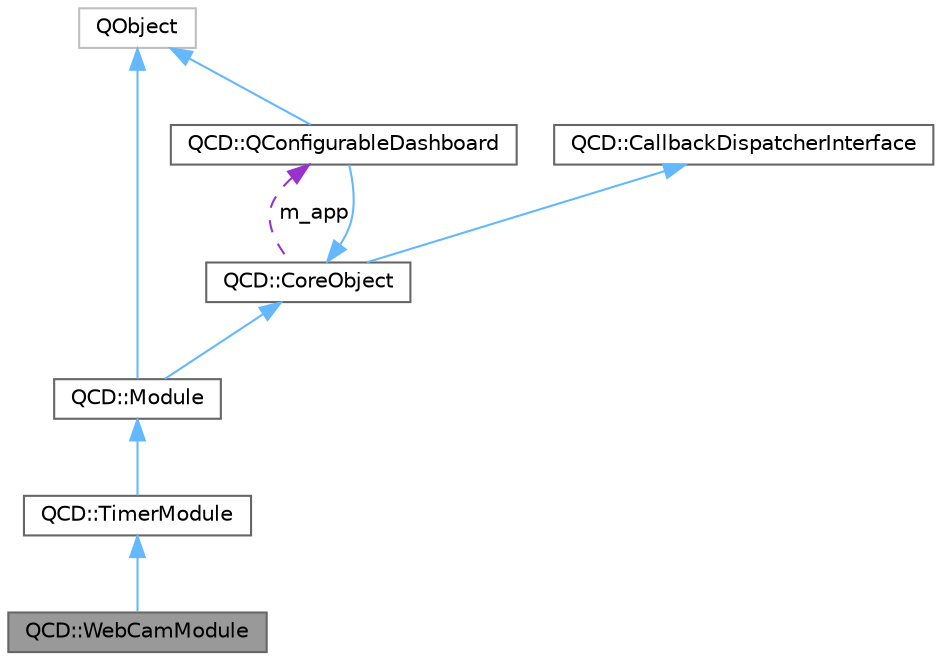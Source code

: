 digraph "QCD::WebCamModule"
{
 // LATEX_PDF_SIZE
  bgcolor="transparent";
  edge [fontname=Helvetica,fontsize=10,labelfontname=Helvetica,labelfontsize=10];
  node [fontname=Helvetica,fontsize=10,shape=box,height=0.2,width=0.4];
  Node1 [label="QCD::WebCamModule",height=0.2,width=0.4,color="gray40", fillcolor="grey60", style="filled", fontcolor="black",tooltip="Populates the image data structure with the webcam."];
  Node2 -> Node1 [dir="back",color="steelblue1",style="solid"];
  Node2 [label="QCD::TimerModule",height=0.2,width=0.4,color="gray40", fillcolor="white", style="filled",URL="$classQCD_1_1TimerModule.html",tooltip="Base Module that allows for a custom update rate."];
  Node3 -> Node2 [dir="back",color="steelblue1",style="solid"];
  Node3 [label="QCD::Module",height=0.2,width=0.4,color="gray40", fillcolor="white", style="filled",URL="$classQCD_1_1Module.html",tooltip="Base class for all modules."];
  Node4 -> Node3 [dir="back",color="steelblue1",style="solid"];
  Node4 [label="QObject",height=0.2,width=0.4,color="grey75", fillcolor="white", style="filled",tooltip=" "];
  Node5 -> Node3 [dir="back",color="steelblue1",style="solid"];
  Node5 [label="QCD::CoreObject",height=0.2,width=0.4,color="gray40", fillcolor="white", style="filled",URL="$classQCD_1_1CoreObject.html",tooltip="core object extended by all QCD classes"];
  Node6 -> Node5 [dir="back",color="steelblue1",style="solid"];
  Node6 [label="QCD::CallbackDispatcherInterface",height=0.2,width=0.4,color="gray40", fillcolor="white", style="filled",URL="$classQCD_1_1CallbackDispatcherInterface.html",tooltip="Interface definition for callback dispatchers."];
  Node7 -> Node5 [dir="back",color="darkorchid3",style="dashed",label=" m_app" ];
  Node7 [label="QCD::QConfigurableDashboard",height=0.2,width=0.4,color="gray40", fillcolor="white", style="filled",URL="$classQCD_1_1QConfigurableDashboard.html",tooltip="core class for running a QCD dashboard application."];
  Node4 -> Node7 [dir="back",color="steelblue1",style="solid"];
  Node5 -> Node7 [dir="back",color="steelblue1",style="solid"];
}
